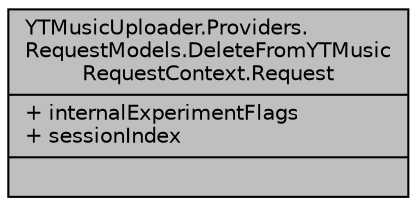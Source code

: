 digraph "YTMusicUploader.Providers.RequestModels.DeleteFromYTMusicRequestContext.Request"
{
 // LATEX_PDF_SIZE
  edge [fontname="Helvetica",fontsize="10",labelfontname="Helvetica",labelfontsize="10"];
  node [fontname="Helvetica",fontsize="10",shape=record];
  Node1 [label="{YTMusicUploader.Providers.\lRequestModels.DeleteFromYTMusic\lRequestContext.Request\n|+ internalExperimentFlags\l+ sessionIndex\l|}",height=0.2,width=0.4,color="black", fillcolor="grey75", style="filled", fontcolor="black",tooltip=" "];
}
